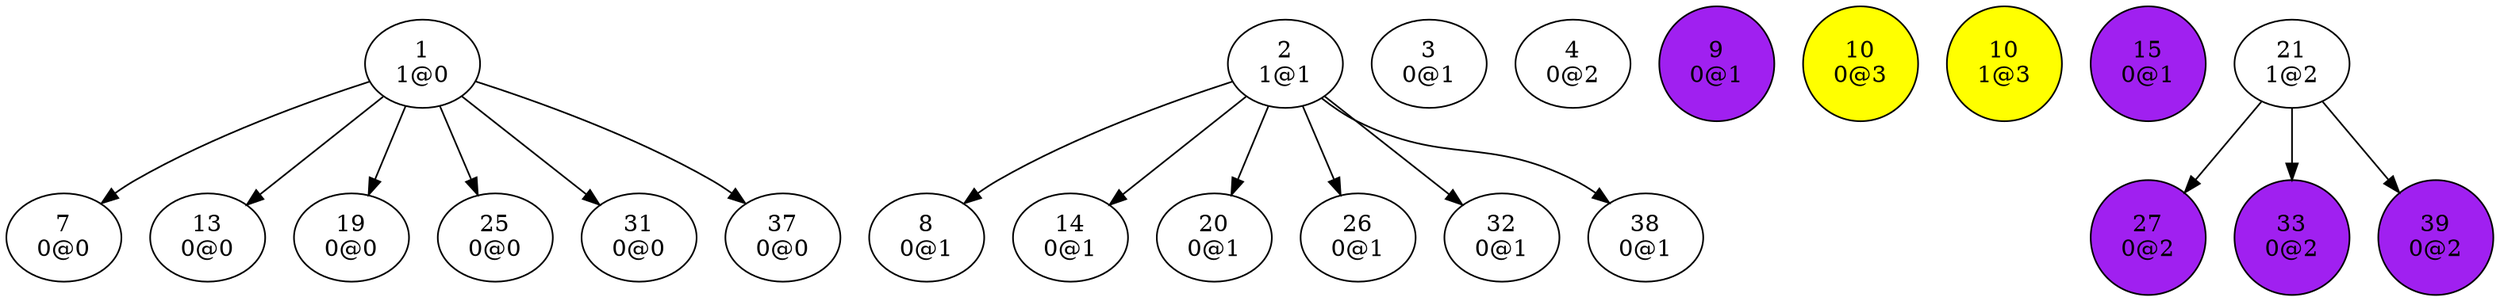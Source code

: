digraph {
"1
1@0"->"7
0@0";
"1
1@0"->"13
0@0";
"1
1@0"->"19
0@0";
"1
1@0"->"25
0@0";
"1
1@0"->"31
0@0";
"1
1@0"->"37
0@0";
"2
1@1"->"8
0@1";
"2
1@1"->"14
0@1";
"2
1@1"->"20
0@1";
"2
1@1"->"26
0@1";
"2
1@1"->"32
0@1";
"2
1@1"->"38
0@1";
"3
0@1";
"4
0@2";
"7
0@0";
"8
0@1";
"9
0@1";
"10
0@3";
"10
1@3";
"13
0@0";
"14
0@1";
"15
0@1";
"19
0@0";
"20
0@1";
"21
1@2"->"27
0@2";
"21
1@2"->"33
0@2";
"21
1@2"->"39
0@2";
"25
0@0";
"26
0@1";
"27
0@2";
"31
0@0";
"32
0@1";
"33
0@2";
"37
0@0";
"38
0@1";
"39
0@2";
"9
0@1"[shape=circle, style=filled, fillcolor=purple];
"10
0@3"[shape=circle, style=filled, fillcolor=yellow];
"10
1@3"[shape=circle, style=filled, fillcolor=yellow];
"15
0@1"[shape=circle, style=filled, fillcolor=purple];
"27
0@2"[shape=circle, style=filled, fillcolor=purple];
"33
0@2"[shape=circle, style=filled, fillcolor=purple];
"39
0@2"[shape=circle, style=filled, fillcolor=purple];
}